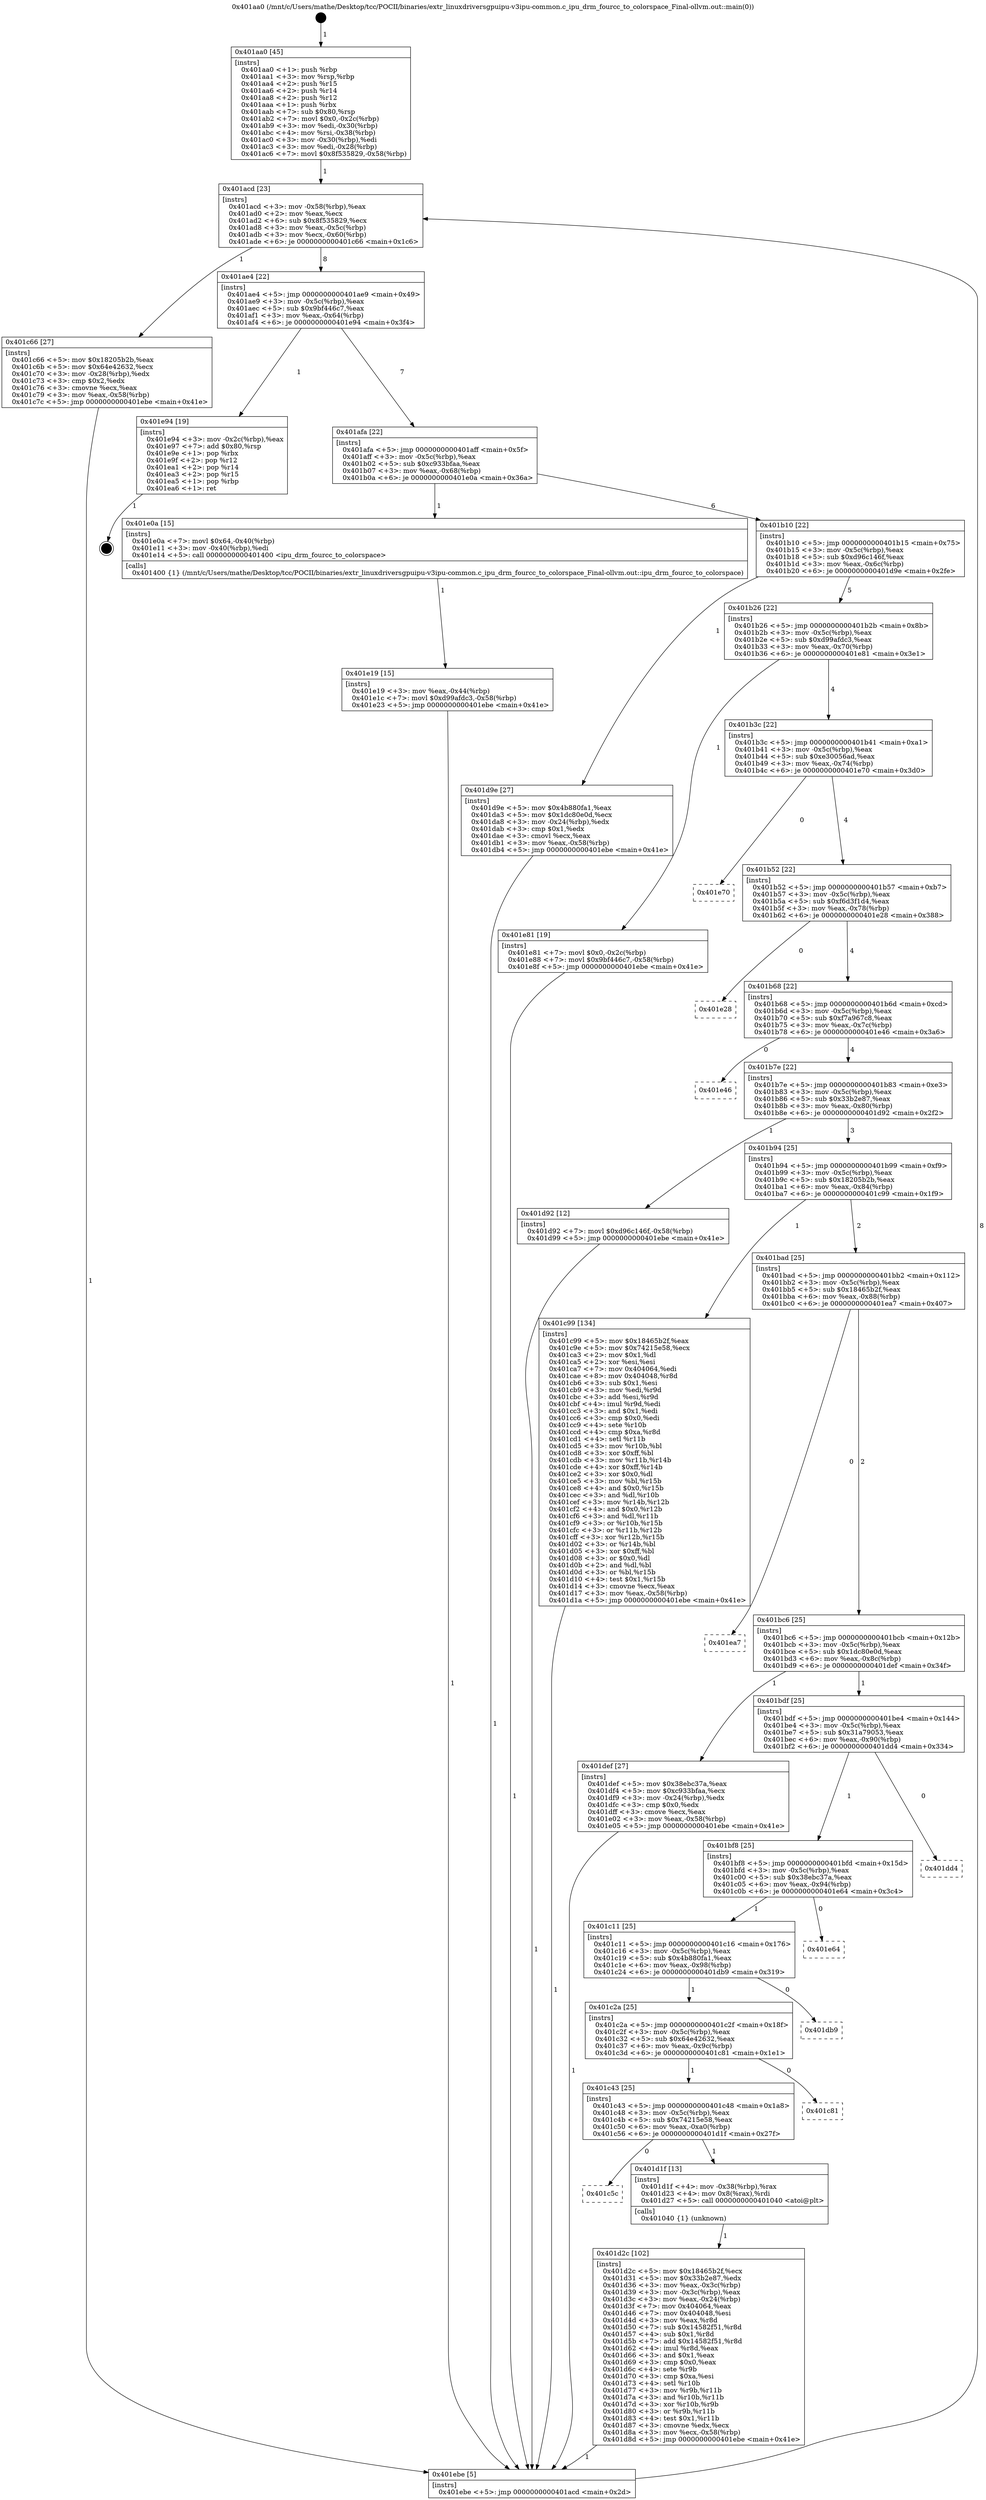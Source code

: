digraph "0x401aa0" {
  label = "0x401aa0 (/mnt/c/Users/mathe/Desktop/tcc/POCII/binaries/extr_linuxdriversgpuipu-v3ipu-common.c_ipu_drm_fourcc_to_colorspace_Final-ollvm.out::main(0))"
  labelloc = "t"
  node[shape=record]

  Entry [label="",width=0.3,height=0.3,shape=circle,fillcolor=black,style=filled]
  "0x401acd" [label="{
     0x401acd [23]\l
     | [instrs]\l
     &nbsp;&nbsp;0x401acd \<+3\>: mov -0x58(%rbp),%eax\l
     &nbsp;&nbsp;0x401ad0 \<+2\>: mov %eax,%ecx\l
     &nbsp;&nbsp;0x401ad2 \<+6\>: sub $0x8f535829,%ecx\l
     &nbsp;&nbsp;0x401ad8 \<+3\>: mov %eax,-0x5c(%rbp)\l
     &nbsp;&nbsp;0x401adb \<+3\>: mov %ecx,-0x60(%rbp)\l
     &nbsp;&nbsp;0x401ade \<+6\>: je 0000000000401c66 \<main+0x1c6\>\l
  }"]
  "0x401c66" [label="{
     0x401c66 [27]\l
     | [instrs]\l
     &nbsp;&nbsp;0x401c66 \<+5\>: mov $0x18205b2b,%eax\l
     &nbsp;&nbsp;0x401c6b \<+5\>: mov $0x64e42632,%ecx\l
     &nbsp;&nbsp;0x401c70 \<+3\>: mov -0x28(%rbp),%edx\l
     &nbsp;&nbsp;0x401c73 \<+3\>: cmp $0x2,%edx\l
     &nbsp;&nbsp;0x401c76 \<+3\>: cmovne %ecx,%eax\l
     &nbsp;&nbsp;0x401c79 \<+3\>: mov %eax,-0x58(%rbp)\l
     &nbsp;&nbsp;0x401c7c \<+5\>: jmp 0000000000401ebe \<main+0x41e\>\l
  }"]
  "0x401ae4" [label="{
     0x401ae4 [22]\l
     | [instrs]\l
     &nbsp;&nbsp;0x401ae4 \<+5\>: jmp 0000000000401ae9 \<main+0x49\>\l
     &nbsp;&nbsp;0x401ae9 \<+3\>: mov -0x5c(%rbp),%eax\l
     &nbsp;&nbsp;0x401aec \<+5\>: sub $0x9bf446c7,%eax\l
     &nbsp;&nbsp;0x401af1 \<+3\>: mov %eax,-0x64(%rbp)\l
     &nbsp;&nbsp;0x401af4 \<+6\>: je 0000000000401e94 \<main+0x3f4\>\l
  }"]
  "0x401ebe" [label="{
     0x401ebe [5]\l
     | [instrs]\l
     &nbsp;&nbsp;0x401ebe \<+5\>: jmp 0000000000401acd \<main+0x2d\>\l
  }"]
  "0x401aa0" [label="{
     0x401aa0 [45]\l
     | [instrs]\l
     &nbsp;&nbsp;0x401aa0 \<+1\>: push %rbp\l
     &nbsp;&nbsp;0x401aa1 \<+3\>: mov %rsp,%rbp\l
     &nbsp;&nbsp;0x401aa4 \<+2\>: push %r15\l
     &nbsp;&nbsp;0x401aa6 \<+2\>: push %r14\l
     &nbsp;&nbsp;0x401aa8 \<+2\>: push %r12\l
     &nbsp;&nbsp;0x401aaa \<+1\>: push %rbx\l
     &nbsp;&nbsp;0x401aab \<+7\>: sub $0x80,%rsp\l
     &nbsp;&nbsp;0x401ab2 \<+7\>: movl $0x0,-0x2c(%rbp)\l
     &nbsp;&nbsp;0x401ab9 \<+3\>: mov %edi,-0x30(%rbp)\l
     &nbsp;&nbsp;0x401abc \<+4\>: mov %rsi,-0x38(%rbp)\l
     &nbsp;&nbsp;0x401ac0 \<+3\>: mov -0x30(%rbp),%edi\l
     &nbsp;&nbsp;0x401ac3 \<+3\>: mov %edi,-0x28(%rbp)\l
     &nbsp;&nbsp;0x401ac6 \<+7\>: movl $0x8f535829,-0x58(%rbp)\l
  }"]
  Exit [label="",width=0.3,height=0.3,shape=circle,fillcolor=black,style=filled,peripheries=2]
  "0x401e94" [label="{
     0x401e94 [19]\l
     | [instrs]\l
     &nbsp;&nbsp;0x401e94 \<+3\>: mov -0x2c(%rbp),%eax\l
     &nbsp;&nbsp;0x401e97 \<+7\>: add $0x80,%rsp\l
     &nbsp;&nbsp;0x401e9e \<+1\>: pop %rbx\l
     &nbsp;&nbsp;0x401e9f \<+2\>: pop %r12\l
     &nbsp;&nbsp;0x401ea1 \<+2\>: pop %r14\l
     &nbsp;&nbsp;0x401ea3 \<+2\>: pop %r15\l
     &nbsp;&nbsp;0x401ea5 \<+1\>: pop %rbp\l
     &nbsp;&nbsp;0x401ea6 \<+1\>: ret\l
  }"]
  "0x401afa" [label="{
     0x401afa [22]\l
     | [instrs]\l
     &nbsp;&nbsp;0x401afa \<+5\>: jmp 0000000000401aff \<main+0x5f\>\l
     &nbsp;&nbsp;0x401aff \<+3\>: mov -0x5c(%rbp),%eax\l
     &nbsp;&nbsp;0x401b02 \<+5\>: sub $0xc933bfaa,%eax\l
     &nbsp;&nbsp;0x401b07 \<+3\>: mov %eax,-0x68(%rbp)\l
     &nbsp;&nbsp;0x401b0a \<+6\>: je 0000000000401e0a \<main+0x36a\>\l
  }"]
  "0x401e19" [label="{
     0x401e19 [15]\l
     | [instrs]\l
     &nbsp;&nbsp;0x401e19 \<+3\>: mov %eax,-0x44(%rbp)\l
     &nbsp;&nbsp;0x401e1c \<+7\>: movl $0xd99afdc3,-0x58(%rbp)\l
     &nbsp;&nbsp;0x401e23 \<+5\>: jmp 0000000000401ebe \<main+0x41e\>\l
  }"]
  "0x401e0a" [label="{
     0x401e0a [15]\l
     | [instrs]\l
     &nbsp;&nbsp;0x401e0a \<+7\>: movl $0x64,-0x40(%rbp)\l
     &nbsp;&nbsp;0x401e11 \<+3\>: mov -0x40(%rbp),%edi\l
     &nbsp;&nbsp;0x401e14 \<+5\>: call 0000000000401400 \<ipu_drm_fourcc_to_colorspace\>\l
     | [calls]\l
     &nbsp;&nbsp;0x401400 \{1\} (/mnt/c/Users/mathe/Desktop/tcc/POCII/binaries/extr_linuxdriversgpuipu-v3ipu-common.c_ipu_drm_fourcc_to_colorspace_Final-ollvm.out::ipu_drm_fourcc_to_colorspace)\l
  }"]
  "0x401b10" [label="{
     0x401b10 [22]\l
     | [instrs]\l
     &nbsp;&nbsp;0x401b10 \<+5\>: jmp 0000000000401b15 \<main+0x75\>\l
     &nbsp;&nbsp;0x401b15 \<+3\>: mov -0x5c(%rbp),%eax\l
     &nbsp;&nbsp;0x401b18 \<+5\>: sub $0xd96c146f,%eax\l
     &nbsp;&nbsp;0x401b1d \<+3\>: mov %eax,-0x6c(%rbp)\l
     &nbsp;&nbsp;0x401b20 \<+6\>: je 0000000000401d9e \<main+0x2fe\>\l
  }"]
  "0x401d2c" [label="{
     0x401d2c [102]\l
     | [instrs]\l
     &nbsp;&nbsp;0x401d2c \<+5\>: mov $0x18465b2f,%ecx\l
     &nbsp;&nbsp;0x401d31 \<+5\>: mov $0x33b2e87,%edx\l
     &nbsp;&nbsp;0x401d36 \<+3\>: mov %eax,-0x3c(%rbp)\l
     &nbsp;&nbsp;0x401d39 \<+3\>: mov -0x3c(%rbp),%eax\l
     &nbsp;&nbsp;0x401d3c \<+3\>: mov %eax,-0x24(%rbp)\l
     &nbsp;&nbsp;0x401d3f \<+7\>: mov 0x404064,%eax\l
     &nbsp;&nbsp;0x401d46 \<+7\>: mov 0x404048,%esi\l
     &nbsp;&nbsp;0x401d4d \<+3\>: mov %eax,%r8d\l
     &nbsp;&nbsp;0x401d50 \<+7\>: sub $0x14582f51,%r8d\l
     &nbsp;&nbsp;0x401d57 \<+4\>: sub $0x1,%r8d\l
     &nbsp;&nbsp;0x401d5b \<+7\>: add $0x14582f51,%r8d\l
     &nbsp;&nbsp;0x401d62 \<+4\>: imul %r8d,%eax\l
     &nbsp;&nbsp;0x401d66 \<+3\>: and $0x1,%eax\l
     &nbsp;&nbsp;0x401d69 \<+3\>: cmp $0x0,%eax\l
     &nbsp;&nbsp;0x401d6c \<+4\>: sete %r9b\l
     &nbsp;&nbsp;0x401d70 \<+3\>: cmp $0xa,%esi\l
     &nbsp;&nbsp;0x401d73 \<+4\>: setl %r10b\l
     &nbsp;&nbsp;0x401d77 \<+3\>: mov %r9b,%r11b\l
     &nbsp;&nbsp;0x401d7a \<+3\>: and %r10b,%r11b\l
     &nbsp;&nbsp;0x401d7d \<+3\>: xor %r10b,%r9b\l
     &nbsp;&nbsp;0x401d80 \<+3\>: or %r9b,%r11b\l
     &nbsp;&nbsp;0x401d83 \<+4\>: test $0x1,%r11b\l
     &nbsp;&nbsp;0x401d87 \<+3\>: cmovne %edx,%ecx\l
     &nbsp;&nbsp;0x401d8a \<+3\>: mov %ecx,-0x58(%rbp)\l
     &nbsp;&nbsp;0x401d8d \<+5\>: jmp 0000000000401ebe \<main+0x41e\>\l
  }"]
  "0x401d9e" [label="{
     0x401d9e [27]\l
     | [instrs]\l
     &nbsp;&nbsp;0x401d9e \<+5\>: mov $0x4b880fa1,%eax\l
     &nbsp;&nbsp;0x401da3 \<+5\>: mov $0x1dc80e0d,%ecx\l
     &nbsp;&nbsp;0x401da8 \<+3\>: mov -0x24(%rbp),%edx\l
     &nbsp;&nbsp;0x401dab \<+3\>: cmp $0x1,%edx\l
     &nbsp;&nbsp;0x401dae \<+3\>: cmovl %ecx,%eax\l
     &nbsp;&nbsp;0x401db1 \<+3\>: mov %eax,-0x58(%rbp)\l
     &nbsp;&nbsp;0x401db4 \<+5\>: jmp 0000000000401ebe \<main+0x41e\>\l
  }"]
  "0x401b26" [label="{
     0x401b26 [22]\l
     | [instrs]\l
     &nbsp;&nbsp;0x401b26 \<+5\>: jmp 0000000000401b2b \<main+0x8b\>\l
     &nbsp;&nbsp;0x401b2b \<+3\>: mov -0x5c(%rbp),%eax\l
     &nbsp;&nbsp;0x401b2e \<+5\>: sub $0xd99afdc3,%eax\l
     &nbsp;&nbsp;0x401b33 \<+3\>: mov %eax,-0x70(%rbp)\l
     &nbsp;&nbsp;0x401b36 \<+6\>: je 0000000000401e81 \<main+0x3e1\>\l
  }"]
  "0x401c5c" [label="{
     0x401c5c\l
  }", style=dashed]
  "0x401e81" [label="{
     0x401e81 [19]\l
     | [instrs]\l
     &nbsp;&nbsp;0x401e81 \<+7\>: movl $0x0,-0x2c(%rbp)\l
     &nbsp;&nbsp;0x401e88 \<+7\>: movl $0x9bf446c7,-0x58(%rbp)\l
     &nbsp;&nbsp;0x401e8f \<+5\>: jmp 0000000000401ebe \<main+0x41e\>\l
  }"]
  "0x401b3c" [label="{
     0x401b3c [22]\l
     | [instrs]\l
     &nbsp;&nbsp;0x401b3c \<+5\>: jmp 0000000000401b41 \<main+0xa1\>\l
     &nbsp;&nbsp;0x401b41 \<+3\>: mov -0x5c(%rbp),%eax\l
     &nbsp;&nbsp;0x401b44 \<+5\>: sub $0xe30056ad,%eax\l
     &nbsp;&nbsp;0x401b49 \<+3\>: mov %eax,-0x74(%rbp)\l
     &nbsp;&nbsp;0x401b4c \<+6\>: je 0000000000401e70 \<main+0x3d0\>\l
  }"]
  "0x401d1f" [label="{
     0x401d1f [13]\l
     | [instrs]\l
     &nbsp;&nbsp;0x401d1f \<+4\>: mov -0x38(%rbp),%rax\l
     &nbsp;&nbsp;0x401d23 \<+4\>: mov 0x8(%rax),%rdi\l
     &nbsp;&nbsp;0x401d27 \<+5\>: call 0000000000401040 \<atoi@plt\>\l
     | [calls]\l
     &nbsp;&nbsp;0x401040 \{1\} (unknown)\l
  }"]
  "0x401e70" [label="{
     0x401e70\l
  }", style=dashed]
  "0x401b52" [label="{
     0x401b52 [22]\l
     | [instrs]\l
     &nbsp;&nbsp;0x401b52 \<+5\>: jmp 0000000000401b57 \<main+0xb7\>\l
     &nbsp;&nbsp;0x401b57 \<+3\>: mov -0x5c(%rbp),%eax\l
     &nbsp;&nbsp;0x401b5a \<+5\>: sub $0xf6d3f1d4,%eax\l
     &nbsp;&nbsp;0x401b5f \<+3\>: mov %eax,-0x78(%rbp)\l
     &nbsp;&nbsp;0x401b62 \<+6\>: je 0000000000401e28 \<main+0x388\>\l
  }"]
  "0x401c43" [label="{
     0x401c43 [25]\l
     | [instrs]\l
     &nbsp;&nbsp;0x401c43 \<+5\>: jmp 0000000000401c48 \<main+0x1a8\>\l
     &nbsp;&nbsp;0x401c48 \<+3\>: mov -0x5c(%rbp),%eax\l
     &nbsp;&nbsp;0x401c4b \<+5\>: sub $0x74215e58,%eax\l
     &nbsp;&nbsp;0x401c50 \<+6\>: mov %eax,-0xa0(%rbp)\l
     &nbsp;&nbsp;0x401c56 \<+6\>: je 0000000000401d1f \<main+0x27f\>\l
  }"]
  "0x401e28" [label="{
     0x401e28\l
  }", style=dashed]
  "0x401b68" [label="{
     0x401b68 [22]\l
     | [instrs]\l
     &nbsp;&nbsp;0x401b68 \<+5\>: jmp 0000000000401b6d \<main+0xcd\>\l
     &nbsp;&nbsp;0x401b6d \<+3\>: mov -0x5c(%rbp),%eax\l
     &nbsp;&nbsp;0x401b70 \<+5\>: sub $0xf7a967c8,%eax\l
     &nbsp;&nbsp;0x401b75 \<+3\>: mov %eax,-0x7c(%rbp)\l
     &nbsp;&nbsp;0x401b78 \<+6\>: je 0000000000401e46 \<main+0x3a6\>\l
  }"]
  "0x401c81" [label="{
     0x401c81\l
  }", style=dashed]
  "0x401e46" [label="{
     0x401e46\l
  }", style=dashed]
  "0x401b7e" [label="{
     0x401b7e [22]\l
     | [instrs]\l
     &nbsp;&nbsp;0x401b7e \<+5\>: jmp 0000000000401b83 \<main+0xe3\>\l
     &nbsp;&nbsp;0x401b83 \<+3\>: mov -0x5c(%rbp),%eax\l
     &nbsp;&nbsp;0x401b86 \<+5\>: sub $0x33b2e87,%eax\l
     &nbsp;&nbsp;0x401b8b \<+3\>: mov %eax,-0x80(%rbp)\l
     &nbsp;&nbsp;0x401b8e \<+6\>: je 0000000000401d92 \<main+0x2f2\>\l
  }"]
  "0x401c2a" [label="{
     0x401c2a [25]\l
     | [instrs]\l
     &nbsp;&nbsp;0x401c2a \<+5\>: jmp 0000000000401c2f \<main+0x18f\>\l
     &nbsp;&nbsp;0x401c2f \<+3\>: mov -0x5c(%rbp),%eax\l
     &nbsp;&nbsp;0x401c32 \<+5\>: sub $0x64e42632,%eax\l
     &nbsp;&nbsp;0x401c37 \<+6\>: mov %eax,-0x9c(%rbp)\l
     &nbsp;&nbsp;0x401c3d \<+6\>: je 0000000000401c81 \<main+0x1e1\>\l
  }"]
  "0x401d92" [label="{
     0x401d92 [12]\l
     | [instrs]\l
     &nbsp;&nbsp;0x401d92 \<+7\>: movl $0xd96c146f,-0x58(%rbp)\l
     &nbsp;&nbsp;0x401d99 \<+5\>: jmp 0000000000401ebe \<main+0x41e\>\l
  }"]
  "0x401b94" [label="{
     0x401b94 [25]\l
     | [instrs]\l
     &nbsp;&nbsp;0x401b94 \<+5\>: jmp 0000000000401b99 \<main+0xf9\>\l
     &nbsp;&nbsp;0x401b99 \<+3\>: mov -0x5c(%rbp),%eax\l
     &nbsp;&nbsp;0x401b9c \<+5\>: sub $0x18205b2b,%eax\l
     &nbsp;&nbsp;0x401ba1 \<+6\>: mov %eax,-0x84(%rbp)\l
     &nbsp;&nbsp;0x401ba7 \<+6\>: je 0000000000401c99 \<main+0x1f9\>\l
  }"]
  "0x401db9" [label="{
     0x401db9\l
  }", style=dashed]
  "0x401c99" [label="{
     0x401c99 [134]\l
     | [instrs]\l
     &nbsp;&nbsp;0x401c99 \<+5\>: mov $0x18465b2f,%eax\l
     &nbsp;&nbsp;0x401c9e \<+5\>: mov $0x74215e58,%ecx\l
     &nbsp;&nbsp;0x401ca3 \<+2\>: mov $0x1,%dl\l
     &nbsp;&nbsp;0x401ca5 \<+2\>: xor %esi,%esi\l
     &nbsp;&nbsp;0x401ca7 \<+7\>: mov 0x404064,%edi\l
     &nbsp;&nbsp;0x401cae \<+8\>: mov 0x404048,%r8d\l
     &nbsp;&nbsp;0x401cb6 \<+3\>: sub $0x1,%esi\l
     &nbsp;&nbsp;0x401cb9 \<+3\>: mov %edi,%r9d\l
     &nbsp;&nbsp;0x401cbc \<+3\>: add %esi,%r9d\l
     &nbsp;&nbsp;0x401cbf \<+4\>: imul %r9d,%edi\l
     &nbsp;&nbsp;0x401cc3 \<+3\>: and $0x1,%edi\l
     &nbsp;&nbsp;0x401cc6 \<+3\>: cmp $0x0,%edi\l
     &nbsp;&nbsp;0x401cc9 \<+4\>: sete %r10b\l
     &nbsp;&nbsp;0x401ccd \<+4\>: cmp $0xa,%r8d\l
     &nbsp;&nbsp;0x401cd1 \<+4\>: setl %r11b\l
     &nbsp;&nbsp;0x401cd5 \<+3\>: mov %r10b,%bl\l
     &nbsp;&nbsp;0x401cd8 \<+3\>: xor $0xff,%bl\l
     &nbsp;&nbsp;0x401cdb \<+3\>: mov %r11b,%r14b\l
     &nbsp;&nbsp;0x401cde \<+4\>: xor $0xff,%r14b\l
     &nbsp;&nbsp;0x401ce2 \<+3\>: xor $0x0,%dl\l
     &nbsp;&nbsp;0x401ce5 \<+3\>: mov %bl,%r15b\l
     &nbsp;&nbsp;0x401ce8 \<+4\>: and $0x0,%r15b\l
     &nbsp;&nbsp;0x401cec \<+3\>: and %dl,%r10b\l
     &nbsp;&nbsp;0x401cef \<+3\>: mov %r14b,%r12b\l
     &nbsp;&nbsp;0x401cf2 \<+4\>: and $0x0,%r12b\l
     &nbsp;&nbsp;0x401cf6 \<+3\>: and %dl,%r11b\l
     &nbsp;&nbsp;0x401cf9 \<+3\>: or %r10b,%r15b\l
     &nbsp;&nbsp;0x401cfc \<+3\>: or %r11b,%r12b\l
     &nbsp;&nbsp;0x401cff \<+3\>: xor %r12b,%r15b\l
     &nbsp;&nbsp;0x401d02 \<+3\>: or %r14b,%bl\l
     &nbsp;&nbsp;0x401d05 \<+3\>: xor $0xff,%bl\l
     &nbsp;&nbsp;0x401d08 \<+3\>: or $0x0,%dl\l
     &nbsp;&nbsp;0x401d0b \<+2\>: and %dl,%bl\l
     &nbsp;&nbsp;0x401d0d \<+3\>: or %bl,%r15b\l
     &nbsp;&nbsp;0x401d10 \<+4\>: test $0x1,%r15b\l
     &nbsp;&nbsp;0x401d14 \<+3\>: cmovne %ecx,%eax\l
     &nbsp;&nbsp;0x401d17 \<+3\>: mov %eax,-0x58(%rbp)\l
     &nbsp;&nbsp;0x401d1a \<+5\>: jmp 0000000000401ebe \<main+0x41e\>\l
  }"]
  "0x401bad" [label="{
     0x401bad [25]\l
     | [instrs]\l
     &nbsp;&nbsp;0x401bad \<+5\>: jmp 0000000000401bb2 \<main+0x112\>\l
     &nbsp;&nbsp;0x401bb2 \<+3\>: mov -0x5c(%rbp),%eax\l
     &nbsp;&nbsp;0x401bb5 \<+5\>: sub $0x18465b2f,%eax\l
     &nbsp;&nbsp;0x401bba \<+6\>: mov %eax,-0x88(%rbp)\l
     &nbsp;&nbsp;0x401bc0 \<+6\>: je 0000000000401ea7 \<main+0x407\>\l
  }"]
  "0x401c11" [label="{
     0x401c11 [25]\l
     | [instrs]\l
     &nbsp;&nbsp;0x401c11 \<+5\>: jmp 0000000000401c16 \<main+0x176\>\l
     &nbsp;&nbsp;0x401c16 \<+3\>: mov -0x5c(%rbp),%eax\l
     &nbsp;&nbsp;0x401c19 \<+5\>: sub $0x4b880fa1,%eax\l
     &nbsp;&nbsp;0x401c1e \<+6\>: mov %eax,-0x98(%rbp)\l
     &nbsp;&nbsp;0x401c24 \<+6\>: je 0000000000401db9 \<main+0x319\>\l
  }"]
  "0x401ea7" [label="{
     0x401ea7\l
  }", style=dashed]
  "0x401bc6" [label="{
     0x401bc6 [25]\l
     | [instrs]\l
     &nbsp;&nbsp;0x401bc6 \<+5\>: jmp 0000000000401bcb \<main+0x12b\>\l
     &nbsp;&nbsp;0x401bcb \<+3\>: mov -0x5c(%rbp),%eax\l
     &nbsp;&nbsp;0x401bce \<+5\>: sub $0x1dc80e0d,%eax\l
     &nbsp;&nbsp;0x401bd3 \<+6\>: mov %eax,-0x8c(%rbp)\l
     &nbsp;&nbsp;0x401bd9 \<+6\>: je 0000000000401def \<main+0x34f\>\l
  }"]
  "0x401e64" [label="{
     0x401e64\l
  }", style=dashed]
  "0x401def" [label="{
     0x401def [27]\l
     | [instrs]\l
     &nbsp;&nbsp;0x401def \<+5\>: mov $0x38ebc37a,%eax\l
     &nbsp;&nbsp;0x401df4 \<+5\>: mov $0xc933bfaa,%ecx\l
     &nbsp;&nbsp;0x401df9 \<+3\>: mov -0x24(%rbp),%edx\l
     &nbsp;&nbsp;0x401dfc \<+3\>: cmp $0x0,%edx\l
     &nbsp;&nbsp;0x401dff \<+3\>: cmove %ecx,%eax\l
     &nbsp;&nbsp;0x401e02 \<+3\>: mov %eax,-0x58(%rbp)\l
     &nbsp;&nbsp;0x401e05 \<+5\>: jmp 0000000000401ebe \<main+0x41e\>\l
  }"]
  "0x401bdf" [label="{
     0x401bdf [25]\l
     | [instrs]\l
     &nbsp;&nbsp;0x401bdf \<+5\>: jmp 0000000000401be4 \<main+0x144\>\l
     &nbsp;&nbsp;0x401be4 \<+3\>: mov -0x5c(%rbp),%eax\l
     &nbsp;&nbsp;0x401be7 \<+5\>: sub $0x31a79053,%eax\l
     &nbsp;&nbsp;0x401bec \<+6\>: mov %eax,-0x90(%rbp)\l
     &nbsp;&nbsp;0x401bf2 \<+6\>: je 0000000000401dd4 \<main+0x334\>\l
  }"]
  "0x401bf8" [label="{
     0x401bf8 [25]\l
     | [instrs]\l
     &nbsp;&nbsp;0x401bf8 \<+5\>: jmp 0000000000401bfd \<main+0x15d\>\l
     &nbsp;&nbsp;0x401bfd \<+3\>: mov -0x5c(%rbp),%eax\l
     &nbsp;&nbsp;0x401c00 \<+5\>: sub $0x38ebc37a,%eax\l
     &nbsp;&nbsp;0x401c05 \<+6\>: mov %eax,-0x94(%rbp)\l
     &nbsp;&nbsp;0x401c0b \<+6\>: je 0000000000401e64 \<main+0x3c4\>\l
  }"]
  "0x401dd4" [label="{
     0x401dd4\l
  }", style=dashed]
  Entry -> "0x401aa0" [label=" 1"]
  "0x401acd" -> "0x401c66" [label=" 1"]
  "0x401acd" -> "0x401ae4" [label=" 8"]
  "0x401c66" -> "0x401ebe" [label=" 1"]
  "0x401aa0" -> "0x401acd" [label=" 1"]
  "0x401ebe" -> "0x401acd" [label=" 8"]
  "0x401e94" -> Exit [label=" 1"]
  "0x401ae4" -> "0x401e94" [label=" 1"]
  "0x401ae4" -> "0x401afa" [label=" 7"]
  "0x401e81" -> "0x401ebe" [label=" 1"]
  "0x401afa" -> "0x401e0a" [label=" 1"]
  "0x401afa" -> "0x401b10" [label=" 6"]
  "0x401e19" -> "0x401ebe" [label=" 1"]
  "0x401b10" -> "0x401d9e" [label=" 1"]
  "0x401b10" -> "0x401b26" [label=" 5"]
  "0x401e0a" -> "0x401e19" [label=" 1"]
  "0x401b26" -> "0x401e81" [label=" 1"]
  "0x401b26" -> "0x401b3c" [label=" 4"]
  "0x401def" -> "0x401ebe" [label=" 1"]
  "0x401b3c" -> "0x401e70" [label=" 0"]
  "0x401b3c" -> "0x401b52" [label=" 4"]
  "0x401d9e" -> "0x401ebe" [label=" 1"]
  "0x401b52" -> "0x401e28" [label=" 0"]
  "0x401b52" -> "0x401b68" [label=" 4"]
  "0x401d2c" -> "0x401ebe" [label=" 1"]
  "0x401b68" -> "0x401e46" [label=" 0"]
  "0x401b68" -> "0x401b7e" [label=" 4"]
  "0x401d1f" -> "0x401d2c" [label=" 1"]
  "0x401b7e" -> "0x401d92" [label=" 1"]
  "0x401b7e" -> "0x401b94" [label=" 3"]
  "0x401c43" -> "0x401d1f" [label=" 1"]
  "0x401b94" -> "0x401c99" [label=" 1"]
  "0x401b94" -> "0x401bad" [label=" 2"]
  "0x401c99" -> "0x401ebe" [label=" 1"]
  "0x401d92" -> "0x401ebe" [label=" 1"]
  "0x401bad" -> "0x401ea7" [label=" 0"]
  "0x401bad" -> "0x401bc6" [label=" 2"]
  "0x401c2a" -> "0x401c81" [label=" 0"]
  "0x401bc6" -> "0x401def" [label=" 1"]
  "0x401bc6" -> "0x401bdf" [label=" 1"]
  "0x401c43" -> "0x401c5c" [label=" 0"]
  "0x401bdf" -> "0x401dd4" [label=" 0"]
  "0x401bdf" -> "0x401bf8" [label=" 1"]
  "0x401c11" -> "0x401c2a" [label=" 1"]
  "0x401bf8" -> "0x401e64" [label=" 0"]
  "0x401bf8" -> "0x401c11" [label=" 1"]
  "0x401c2a" -> "0x401c43" [label=" 1"]
  "0x401c11" -> "0x401db9" [label=" 0"]
}
